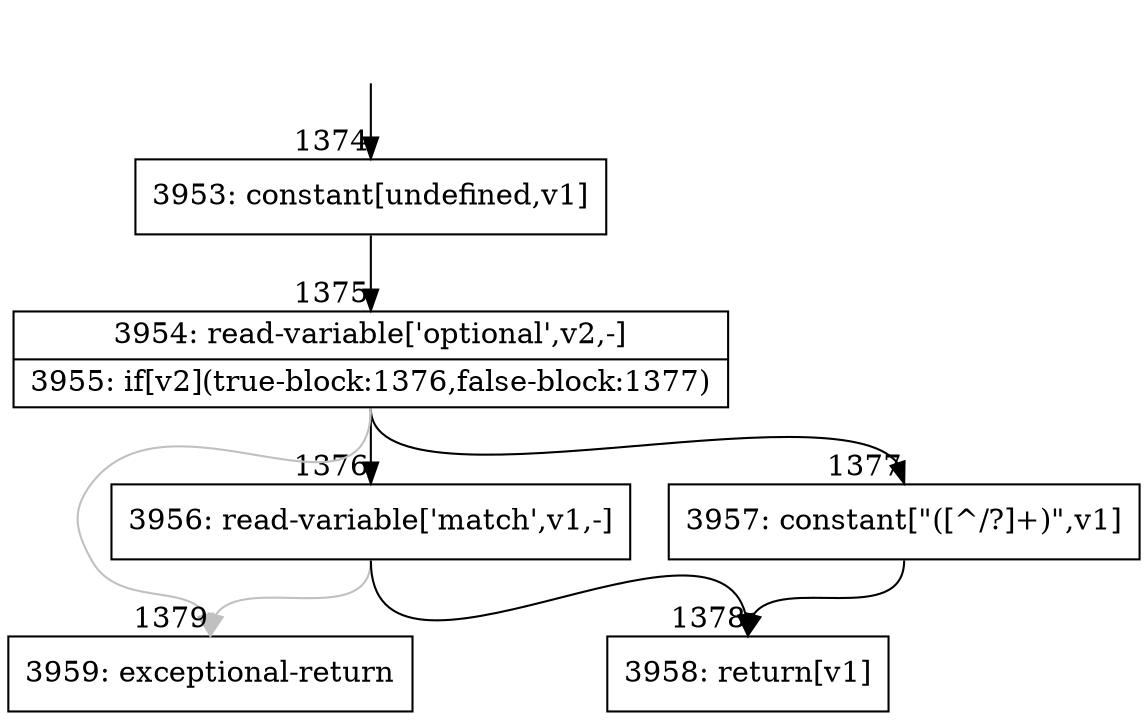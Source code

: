 digraph {
rankdir="TD"
BB_entry102[shape=none,label=""];
BB_entry102 -> BB1374 [tailport=s, headport=n, headlabel="    1374"]
BB1374 [shape=record label="{3953: constant[undefined,v1]}" ] 
BB1374 -> BB1375 [tailport=s, headport=n, headlabel="      1375"]
BB1375 [shape=record label="{3954: read-variable['optional',v2,-]|3955: if[v2](true-block:1376,false-block:1377)}" ] 
BB1375 -> BB1376 [tailport=s, headport=n, headlabel="      1376"]
BB1375 -> BB1377 [tailport=s, headport=n, headlabel="      1377"]
BB1375 -> BB1379 [tailport=s, headport=n, color=gray, headlabel="      1379"]
BB1376 [shape=record label="{3956: read-variable['match',v1,-]}" ] 
BB1376 -> BB1378 [tailport=s, headport=n, headlabel="      1378"]
BB1376 -> BB1379 [tailport=s, headport=n, color=gray]
BB1377 [shape=record label="{3957: constant[\"([^/?]+)\",v1]}" ] 
BB1377 -> BB1378 [tailport=s, headport=n]
BB1378 [shape=record label="{3958: return[v1]}" ] 
BB1379 [shape=record label="{3959: exceptional-return}" ] 
//#$~ 1290
}
